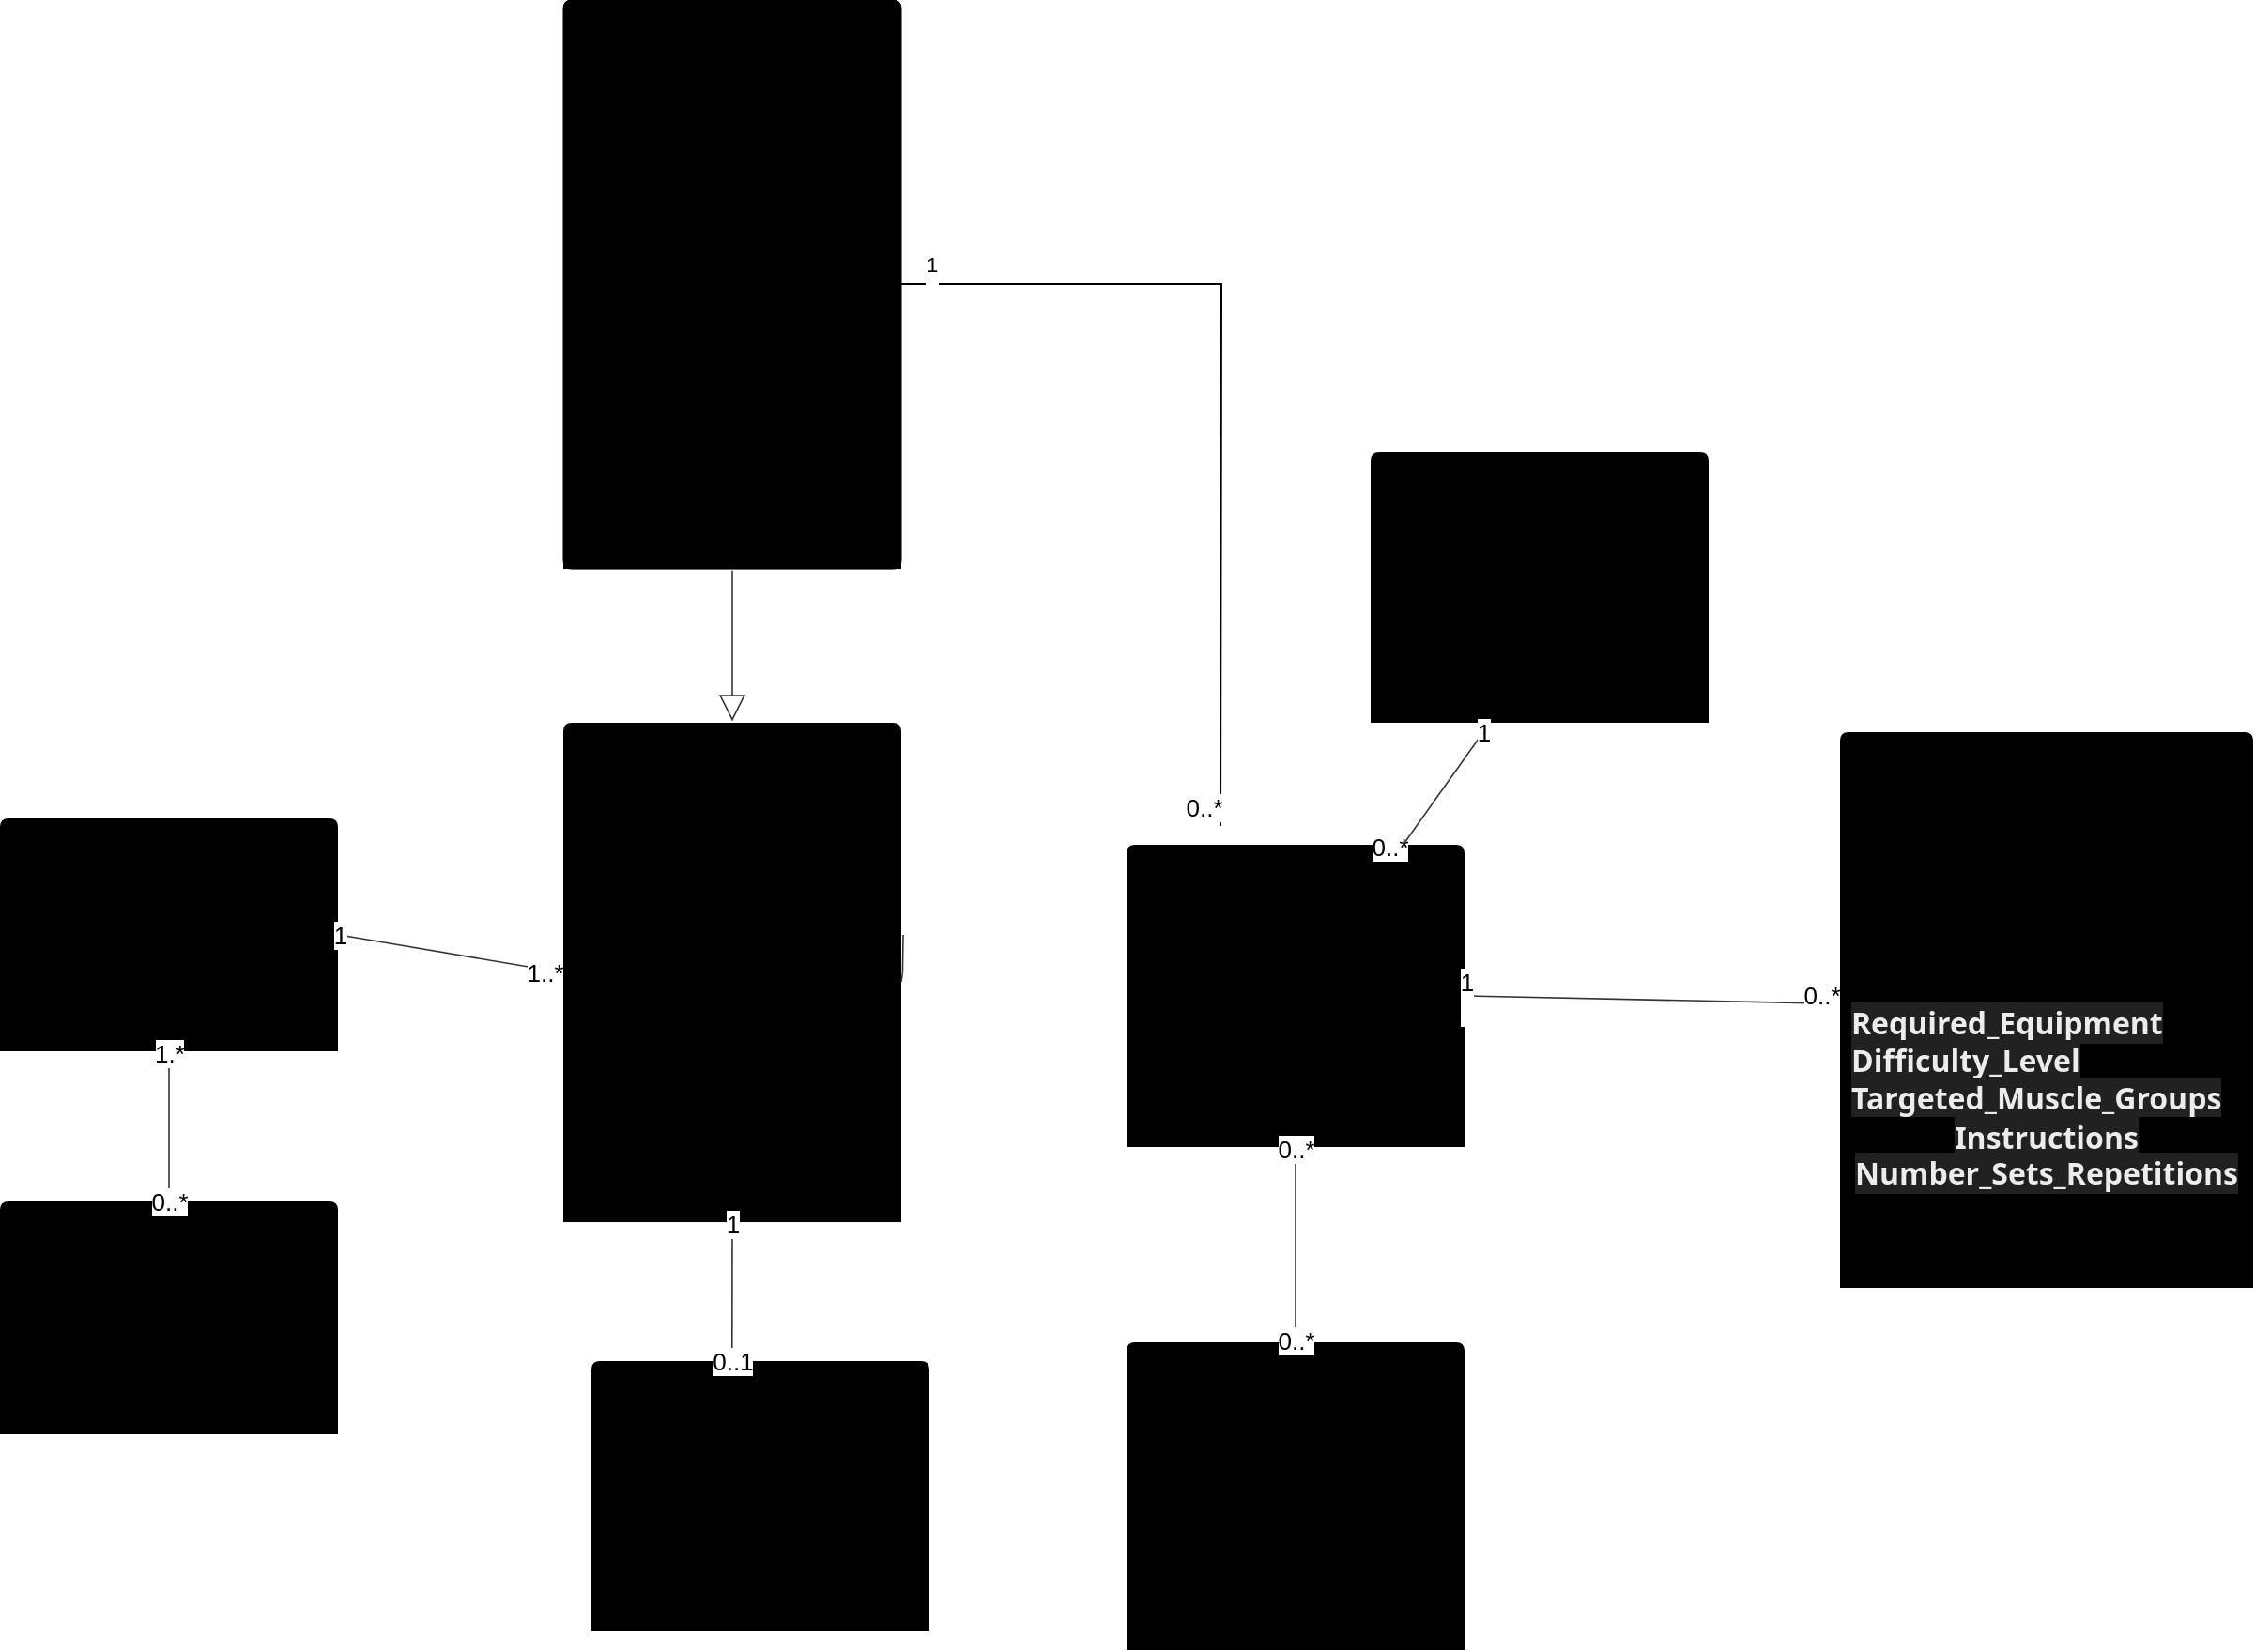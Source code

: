 <mxfile>
    <diagram id="ZM3Jhzi5E1rq8ZaxJDAp" name="Page-1">
        <mxGraphModel dx="752" dy="657" grid="1" gridSize="10" guides="1" tooltips="1" connect="1" arrows="1" fold="1" page="1" pageScale="1" pageWidth="850" pageHeight="1100" math="0" shadow="0">
            <root>
                <mxCell id="0"/>
                <mxCell id="1" parent="0"/>
                <mxCell id="2" style="edgeStyle=orthogonalEdgeStyle;rounded=0;orthogonalLoop=1;jettySize=auto;html=1;endArrow=none;endFill=0;fillColor=#000000;" parent="1" source="4" edge="1">
                    <mxGeometry relative="1" as="geometry">
                        <mxPoint x="-70" y="190" as="targetPoint"/>
                    </mxGeometry>
                </mxCell>
                <mxCell id="3" value="1&lt;div&gt;&lt;br&gt;&lt;/div&gt;" style="edgeLabel;html=1;align=center;verticalAlign=middle;resizable=0;points=[];fillColor=#000000;" parent="2" connectable="0" vertex="1">
                    <mxGeometry x="-0.93" y="4" relative="1" as="geometry">
                        <mxPoint as="offset"/>
                    </mxGeometry>
                </mxCell>
                <mxCell id="4" value="Coach&lt;div&gt;&lt;br&gt;&lt;/div&gt;" style="html=1;overflow=block;blockSpacing=1;swimlane;childLayout=stackLayout;horizontal=1;horizontalStack=0;resizeParent=1;resizeParentMax=0;resizeLast=0;collapsible=0;fontStyle=0;marginBottom=0;swimlaneFillColor=#unset;startSize=28;whiteSpace=wrap;fontSize=14;align=left;spacing=0;rounded=1;absoluteArcSize=1;arcSize=9;strokeWidth=NaN;fillColor=#000000;" parent="1" vertex="1">
                    <mxGeometry x="-420" y="-250" width="180" height="303.023" as="geometry"/>
                </mxCell>
                <mxCell id="5" value="&lt;div style=&quot;display: flex; justify-content: null; text-align: null; align-items: baseline; font-size: 0; line-height: 1.25;margin-top: -2px;&quot;&gt;&lt;span&gt;&lt;span data-sider-select-id=&quot;969a3276-0b7c-437e-a318-e0225881a075&quot; style=&quot;font-size:16.7px;&quot;&gt; id&lt;/span&gt;&lt;/span&gt;&lt;/div&gt;&lt;div style=&quot;display: flex; justify-content: null; text-align: null; align-items: baseline; font-size: 0; line-height: 1.25;margin-top: -2px;&quot;&gt;&lt;span&gt;&lt;span style=&quot;font-size:16.7px;&quot;&gt;Speciality&lt;br&gt;&lt;/span&gt;&lt;/span&gt;&lt;/div&gt;&lt;div style=&quot;display: flex; justify-content: null; text-align: null; align-items: baseline; font-size: 0; line-height: 1.25;margin-top: -2px;&quot;&gt;&lt;span&gt;&lt;span style=&quot;font-size:16.7px;&quot;&gt;biography&lt;br&gt;&lt;/span&gt;&lt;/span&gt;&lt;/div&gt;&lt;div style=&quot;display: flex; justify-content: null; text-align: null; align-items: baseline; font-size: 0; line-height: 1.25;margin-top: -2px;&quot;&gt;&lt;span&gt;&lt;br&gt;&lt;/span&gt;&lt;/div&gt;&lt;div style=&quot;display: flex; justify-content: null; text-align: null; align-items: baseline; font-size: 0; line-height: 1.25;margin-top: -2px;&quot;&gt;&lt;span&gt;&lt;span style=&quot;font-size:16.7px;&quot;&gt; &lt;br&gt;&lt;/span&gt;&lt;/span&gt;&lt;/div&gt;&lt;div style=&quot;display: flex; justify-content: null; text-align: null; align-items: baseline; font-size: 0; line-height: 1.25;margin-top: -2px;&quot;&gt;&lt;span&gt;&lt;/span&gt;&lt;/div&gt;" style="part=1;html=1;resizeHeight=0;strokeColor=none;fillColor=#000000;align=left;verticalAlign=middle;spacingLeft=4;spacingRight=4;overflow=hidden;rotatable=0;points=[[0,0.5],[1,0.5]];portConstraint=eastwest;swimlaneFillColor=#unset;whiteSpace=wrap;fontSize=16.7;" parent="4" vertex="1">
                    <mxGeometry y="28" width="180" height="275.023" as="geometry"/>
                </mxCell>
                <mxCell id="6" value="TrainingProgram" style="html=1;overflow=block;blockSpacing=1;swimlane;childLayout=stackLayout;horizontal=1;horizontalStack=0;resizeParent=1;resizeParentMax=0;resizeLast=0;collapsible=0;fontStyle=0;marginBottom=0;swimlaneFillColor=#unset;startSize=28;whiteSpace=wrap;fontSize=14;align=left;spacing=0;strokeColor=#unset;rounded=1;absoluteArcSize=1;arcSize=9;fillColor=#000000;strokeWidth=NaN;" parent="1" vertex="1">
                    <mxGeometry x="-120" y="200" width="180" height="161" as="geometry"/>
                </mxCell>
                <mxCell id="7" value="&lt;div style=&quot;display: flex; justify-content: null; text-align: null; align-items: baseline; font-size: 0; line-height: 1.25;margin-top: -2px;&quot;&gt;&lt;span&gt;&lt;span data-sider-select-id=&quot;7f1f5fb2-5c76-48f4-8be3-2e4518b4494d&quot; style=&quot;font-size:16.7px;&quot;&gt; id&lt;br&gt;&lt;/span&gt;&lt;/span&gt;&lt;/div&gt;&lt;div style=&quot;display: flex; justify-content: null; text-align: null; align-items: baseline; font-size: 0; line-height: 1.25;margin-top: -2px;&quot;&gt;&lt;span&gt;&lt;span style=&quot;font-size:16.7px;&quot;&gt;title &lt;br&gt;&lt;/span&gt;&lt;/span&gt;&lt;/div&gt;&lt;div style=&quot;display: flex; justify-content: null; text-align: null; align-items: baseline; font-size: 0; line-height: 1.25;margin-top: -2px;&quot;&gt;&lt;span&gt;&lt;span style=&quot;font-size:16.7px;&quot;&gt;description &lt;br&gt;&lt;/span&gt;&lt;/span&gt;&lt;/div&gt;&lt;div style=&quot;display: flex; justify-content: null; text-align: null; align-items: baseline; font-size: 0; line-height: 1.25;margin-top: -2px;&quot;&gt;&lt;span&gt;&lt;span style=&quot;font-size:16.7px;&quot;&gt;&lt;br&gt;&lt;/span&gt;&lt;/span&gt;&lt;/div&gt;&lt;div style=&quot;display: flex; justify-content: null; text-align: null; align-items: baseline; font-size: 0; line-height: 1.25;margin-top: -2px;&quot;&gt;&lt;span&gt;&lt;span style=&quot;font-size:16.7px;&quot;&gt;&lt;br&gt;&lt;/span&gt;&lt;/span&gt;&lt;/div&gt;&lt;div style=&quot;display: flex; justify-content: null; text-align: null; align-items: baseline; font-size: 0; line-height: 1.25;margin-top: -2px;&quot;&gt;&lt;span&gt;&lt;/span&gt;&lt;/div&gt;" style="part=1;html=1;resizeHeight=0;strokeColor=none;fillColor=#000000;align=left;verticalAlign=middle;spacingLeft=4;spacingRight=4;overflow=hidden;rotatable=0;points=[[0,0.5],[1,0.5]];portConstraint=eastwest;swimlaneFillColor=#unset;whiteSpace=wrap;fontSize=16.7;" parent="6" vertex="1">
                    <mxGeometry y="28" width="180" height="133" as="geometry"/>
                </mxCell>
                <mxCell id="8" value="User" style="html=1;overflow=block;blockSpacing=1;swimlane;childLayout=stackLayout;horizontal=1;horizontalStack=0;resizeParent=1;resizeParentMax=0;resizeLast=0;collapsible=0;fontStyle=0;marginBottom=0;swimlaneFillColor=#unset;startSize=28;whiteSpace=wrap;fontSize=16.7;align=left;spacing=0;strokeColor=#unset;rounded=1;absoluteArcSize=1;arcSize=9;fillColor=#000000;strokeWidth=NaN;" parent="1" vertex="1">
                    <mxGeometry x="-420" y="135" width="180" height="266.023" as="geometry"/>
                </mxCell>
                <mxCell id="9" value="&lt;div style=&quot;display: flex; justify-content: null; text-align: null; align-items: baseline; font-size: 0; line-height: 1.25;margin-top: -2px;&quot;&gt;&lt;span&gt;&lt;span data-sider-select-id=&quot;39ae43a2-a7bb-4a17-8df5-0b6991010365&quot; style=&quot;font-size:16.7px;&quot;&gt; id &lt;br&gt;&lt;/span&gt;&lt;/span&gt;&lt;/div&gt;&lt;div style=&quot;display: flex; justify-content: null; text-align: null; align-items: baseline; font-size: 0; line-height: 1.25;margin-top: -2px;&quot;&gt;&lt;span&gt;&lt;span data-sider-select-id=&quot;8bd13b14-bceb-4e67-9a97-caec306d4ae6&quot; style=&quot;font-size:16.7px;&quot;&gt;FirstName&lt;br&gt;&lt;/span&gt;&lt;/span&gt;&lt;/div&gt;&lt;div style=&quot;display: flex; justify-content: null; text-align: null; align-items: baseline; font-size: 0; line-height: 1.25;margin-top: -2px;&quot;&gt;&lt;span&gt;&lt;span data-sider-select-id=&quot;ced46979-2863-4de4-a2cf-b5cc28adf69b&quot; style=&quot;font-size:16.7px;&quot;&gt;LastN&lt;/span&gt;&lt;span style=&quot;font-size: 16.7px; background-color: initial;&quot;&gt;ame&lt;/span&gt;&lt;/span&gt;&lt;/div&gt;&lt;div style=&quot;display: flex; justify-content: null; text-align: null; align-items: baseline; font-size: 0; line-height: 1.25;margin-top: -2px;&quot;&gt;&lt;span&gt;&lt;span style=&quot;font-size:16.7px;&quot;&gt;Email &lt;br&gt;&lt;/span&gt;&lt;/span&gt;&lt;/div&gt;&lt;div style=&quot;display: flex; justify-content: null; text-align: null; align-items: baseline; font-size: 0; line-height: 1.25;margin-top: -2px;&quot;&gt;&lt;span&gt;&lt;span style=&quot;font-size:16.7px;&quot;&gt;password &lt;br&gt;&lt;/span&gt;&lt;/span&gt;&lt;/div&gt;&lt;div style=&quot;display: flex; justify-content: null; text-align: null; align-items: baseline; font-size: 0; line-height: 1.25;margin-top: -2px;&quot;&gt;&lt;span&gt;&lt;span data-sider-select-id=&quot;948f00bd-2d08-435d-8b5b-b3604055ef15&quot; style=&quot;font-size:16.7px;&quot;&gt;dateOfBirth&amp;nbsp;&lt;/span&gt;&lt;/span&gt;&lt;span&gt;&lt;span style=&quot;font-size:16.7px;&quot;&gt;&lt;br&gt;&lt;br&gt;Gender&lt;/span&gt;&lt;/span&gt;&lt;span&gt;&lt;span style=&quot;font-size:16.7px;&quot;&gt;&lt;br&gt;&lt;/span&gt;&lt;/span&gt;&lt;/div&gt;&lt;div style=&quot;display: flex; justify-content: null; text-align: null; align-items: baseline; font-size: 0; line-height: 1.25;margin-top: -2px;&quot;&gt;&lt;span&gt;&lt;/span&gt;&lt;/div&gt;" style="part=1;html=1;resizeHeight=0;strokeColor=none;fillColor=#000000;align=left;verticalAlign=middle;spacingLeft=4;spacingRight=4;overflow=hidden;rotatable=0;points=[[0,0.5],[1,0.5]];portConstraint=eastwest;swimlaneFillColor=#unset;whiteSpace=wrap;fontSize=16.7;" parent="8" vertex="1">
                    <mxGeometry y="28" width="180" height="238.023" as="geometry"/>
                </mxCell>
                <mxCell id="10" value="" style="html=1;jettySize=18;whiteSpace=wrap;fontSize=13;strokeColor=#333333;strokeOpacity=100;strokeWidth=0.8;rounded=0;startArrow=none;endArrow=none;exitX=1.004;exitY=0.5;exitPerimeter=0;lucidId=2UYRVE5BgGFO;fillColor=#000000;" parent="1" source="8" edge="1">
                    <mxGeometry width="100" height="100" relative="1" as="geometry">
                        <Array as="points"/>
                        <mxPoint x="-240" y="273" as="targetPoint"/>
                    </mxGeometry>
                </mxCell>
                <mxCell id="11" value="role" style="html=1;overflow=block;blockSpacing=1;swimlane;childLayout=stackLayout;horizontal=1;horizontalStack=0;resizeParent=1;resizeParentMax=0;resizeLast=0;collapsible=0;fontStyle=0;marginBottom=0;swimlaneFillColor=#unset;startSize=28;whiteSpace=wrap;fontSize=16.7;align=left;spacing=0;strokeColor=#unset;rounded=1;absoluteArcSize=1;arcSize=9;fillColor=#000000;strokeWidth=NaN;" parent="1" vertex="1">
                    <mxGeometry x="-720" y="186" width="180" height="124" as="geometry"/>
                </mxCell>
                <mxCell id="12" value="&lt;div style=&quot;display: flex; justify-content: null; text-align: null; align-items: baseline; font-size: 0; line-height: 1.25;margin-top: -2px;&quot;&gt;&lt;span&gt;&lt;span style=&quot;font-size:16.7px;&quot;&gt; id &#10;&lt;/span&gt;&lt;/span&gt;&lt;/div&gt;&lt;div style=&quot;display: flex; justify-content: null; text-align: null; align-items: baseline; font-size: 0; line-height: 1.25;margin-top: -2px;&quot;&gt;&lt;span&gt;&lt;span style=&quot;font-size:16.7px;&quot;&gt; name&#10;&lt;/span&gt;&lt;/span&gt;&lt;/div&gt;&lt;div style=&quot;display: flex; justify-content: null; text-align: null; align-items: baseline; font-size: 0; line-height: 1.25;margin-top: -2px;&quot;&gt;&lt;span&gt;&lt;span style=&quot;font-size:16.7px;&quot;&gt;&#10;&lt;/span&gt;&lt;/span&gt;&lt;/div&gt;&lt;div style=&quot;display: flex; justify-content: null; text-align: null; align-items: baseline; font-size: 0; line-height: 1.25;margin-top: -2px;&quot;&gt;&lt;span&gt;&lt;/span&gt;&lt;/div&gt;" style="part=1;html=1;resizeHeight=0;strokeColor=none;fillColor=#000000;align=left;verticalAlign=middle;spacingLeft=4;spacingRight=4;overflow=hidden;rotatable=0;points=[[0,0.5],[1,0.5]];portConstraint=eastwest;swimlaneFillColor=#unset;whiteSpace=wrap;fontSize=16.7;" parent="11" vertex="1">
                    <mxGeometry y="28" width="180" height="96" as="geometry"/>
                </mxCell>
                <mxCell id="13" value="" style="html=1;jettySize=18;whiteSpace=wrap;fontSize=13;strokeColor=#333333;strokeOpacity=100;strokeWidth=0.8;rounded=0;startArrow=none;endArrow=none;exitX=1.004;exitY=0.5;exitPerimeter=0;entryX=-0.004;entryY=0.5;entryPerimeter=0;lucidId=vBr2X.epWM2H;fillColor=#000000;" parent="1" source="11" target="8" edge="1">
                    <mxGeometry width="100" height="100" relative="1" as="geometry">
                        <Array as="points"/>
                    </mxGeometry>
                </mxCell>
                <mxCell id="14" value="1" style="text;html=1;resizable=0;labelBackgroundColor=default;align=center;verticalAlign=middle;fontSize=13;fillColor=#000000;" parent="13" vertex="1">
                    <mxGeometry x="-1" relative="1" as="geometry">
                        <mxPoint as="offset"/>
                    </mxGeometry>
                </mxCell>
                <mxCell id="15" value="1..*" style="text;html=1;resizable=0;labelBackgroundColor=default;align=center;verticalAlign=middle;fontSize=13;fillColor=#000000;" parent="13" vertex="1">
                    <mxGeometry x="1" relative="1" as="geometry">
                        <mxPoint x="-9" as="offset"/>
                    </mxGeometry>
                </mxCell>
                <mxCell id="16" value="UserProfile" style="html=1;overflow=block;blockSpacing=1;swimlane;childLayout=stackLayout;horizontal=1;horizontalStack=0;resizeParent=1;resizeParentMax=0;resizeLast=0;collapsible=0;fontStyle=0;marginBottom=0;swimlaneFillColor=#unset;startSize=28;whiteSpace=wrap;fontSize=16.7;align=left;spacing=0;strokeColor=#unset;rounded=1;absoluteArcSize=1;arcSize=9;fillColor=#000000;strokeWidth=NaN;" parent="1" vertex="1">
                    <mxGeometry x="-405" y="475" width="180" height="144" as="geometry"/>
                </mxCell>
                <mxCell id="17" value="&lt;div style=&quot;display: flex; justify-content: null; text-align: null; align-items: baseline; font-size: 0; line-height: 1.25;margin-top: -2px;&quot;&gt;&lt;span&gt;&lt;span data-sider-select-id=&quot;9fa722d8-02cb-4c1c-90cf-e5fbe65776a4&quot; style=&quot;font-size:16.7px;&quot;&gt; id &lt;br&gt;&lt;/span&gt;&lt;/span&gt;&lt;/div&gt;&lt;div style=&quot;display: flex; justify-content: null; text-align: null; align-items: baseline; font-size: 0; line-height: 1.25;margin-top: -2px;&quot;&gt;&lt;span&gt;&lt;span style=&quot;font-size:16.7px;&quot;&gt;fitness level &lt;br&gt;&lt;/span&gt;&lt;/span&gt;&lt;/div&gt;&lt;div style=&quot;display: flex; justify-content: null; text-align: null; align-items: baseline; font-size: 0; line-height: 1.25;margin-top: -2px;&quot;&gt;&lt;span&gt;&lt;span data-sider-select-id=&quot;cf8154ba-b7a3-4033-88da-286d62dd87a3&quot; style=&quot;font-size:16.7px;&quot;&gt;weightGoal&lt;br&gt;&lt;/span&gt;&lt;/span&gt;&lt;/div&gt;&lt;div style=&quot;display: flex; justify-content: null; text-align: null; align-items: baseline; font-size: 0; line-height: 1.25;margin-top: -2px;&quot;&gt;&lt;span&gt;&lt;span style=&quot;font-size:16.7px;&quot;&gt;WorkoutDate &lt;br&gt;&lt;/span&gt;&lt;/span&gt;&lt;/div&gt;&lt;div style=&quot;display: flex; justify-content: null; text-align: null; align-items: baseline; font-size: 0; line-height: 1.25;margin-top: -2px;&quot;&gt;&lt;span&gt;&lt;span style=&quot;font-size:16.7px;&quot;&gt;mealsLogged&lt;/span&gt;&lt;/span&gt;&lt;span&gt;&lt;span style=&quot;font-size:16.7px;&quot;&gt;&lt;br&gt;&lt;/span&gt;&lt;/span&gt;&lt;span&gt;&lt;span style=&quot;font-size:16.7px;&quot;&gt;&lt;br&gt;&lt;/span&gt;&lt;/span&gt;&lt;span&gt;&lt;span style=&quot;font-size:16.7px;&quot;&gt;&lt;br&gt;&lt;/span&gt;&lt;/span&gt;&lt;span&gt;&lt;span style=&quot;font-size:16.7px;&quot;&gt;&lt;br&gt;&lt;/span&gt;&lt;/span&gt;&lt;span&gt;&lt;span style=&quot;font-size:16.7px;&quot;&gt;&lt;br&gt;&lt;/span&gt;&lt;/span&gt;&lt;/div&gt;" style="part=1;html=1;resizeHeight=0;strokeColor=none;fillColor=#000000;align=left;verticalAlign=middle;spacingLeft=4;spacingRight=4;overflow=hidden;rotatable=0;points=[[0,0.5],[1,0.5]];portConstraint=eastwest;swimlaneFillColor=#unset;whiteSpace=wrap;fontSize=16.7;" parent="16" vertex="1">
                    <mxGeometry y="28" width="180" height="116" as="geometry"/>
                </mxCell>
                <mxCell id="18" value="" style="html=1;jettySize=18;whiteSpace=wrap;fontSize=13;strokeColor=#333333;strokeOpacity=100;strokeWidth=0.8;rounded=0;startArrow=none;endArrow=none;exitX=0.5;exitY=1.003;exitPerimeter=0;entryX=0.416;entryY=-0.005;entryPerimeter=0;lucidId=WXv2vQfXACtW;fillColor=#000000;" parent="1" source="8" target="16" edge="1">
                    <mxGeometry width="100" height="100" relative="1" as="geometry">
                        <Array as="points"/>
                    </mxGeometry>
                </mxCell>
                <mxCell id="19" value="1" style="text;html=1;resizable=0;labelBackgroundColor=default;align=center;verticalAlign=middle;fontSize=13;fillColor=#000000;" parent="18" vertex="1">
                    <mxGeometry x="-1" relative="1" as="geometry">
                        <mxPoint as="offset"/>
                    </mxGeometry>
                </mxCell>
                <mxCell id="20" value="0..1" style="text;html=1;resizable=0;labelBackgroundColor=default;align=center;verticalAlign=middle;fontSize=13;fillColor=#000000;" parent="18" vertex="1">
                    <mxGeometry x="1" relative="1" as="geometry">
                        <mxPoint as="offset"/>
                    </mxGeometry>
                </mxCell>
                <mxCell id="21" value="" style="html=1;jettySize=18;whiteSpace=wrap;fontSize=13;strokeColor=#333333;strokeOpacity=100;strokeWidth=0.8;rounded=0;startArrow=none;endArrow=none;exitX=1.004;exitY=0.5;exitPerimeter=0;lucidId=f8v2QXc.ghu~;fillColor=#000000;" parent="1" source="8" edge="1">
                    <mxGeometry width="100" height="100" relative="1" as="geometry">
                        <Array as="points"/>
                        <mxPoint x="-239" y="248" as="targetPoint"/>
                    </mxGeometry>
                </mxCell>
                <mxCell id="22" value="Meal" style="html=1;overflow=block;blockSpacing=1;swimlane;childLayout=stackLayout;horizontal=1;horizontalStack=0;resizeParent=1;resizeParentMax=0;resizeLast=0;collapsible=0;fontStyle=0;marginBottom=0;swimlaneFillColor=#unset;startSize=28;whiteSpace=wrap;fontSize=16.7;align=left;spacing=0;strokeColor=#unset;rounded=1;absoluteArcSize=1;arcSize=9;fillColor=#000000;strokeWidth=NaN;" parent="1" vertex="1">
                    <mxGeometry x="-120" y="465" width="180" height="164" as="geometry"/>
                </mxCell>
                <mxCell id="23" value="&lt;div style=&quot;display: flex; justify-content: null; text-align: null; align-items: baseline; font-size: 0; line-height: 1.25;margin-top: -2px;&quot;&gt;&lt;span&gt;&lt;span style=&quot;font-size:16.7px;&quot;&gt; id &#10;&lt;/span&gt;&lt;/span&gt;&lt;/div&gt;&lt;div style=&quot;display: flex; justify-content: null; text-align: null; align-items: baseline; font-size: 0; line-height: 1.25;margin-top: -2px;&quot;&gt;&lt;span&gt;&lt;span style=&quot;font-size:16.7px;&quot;&gt;type&#10;&lt;/span&gt;&lt;/span&gt;&lt;/div&gt;&lt;div style=&quot;display: flex; justify-content: null; text-align: null; align-items: baseline; font-size: 0; line-height: 1.25;margin-top: -2px;&quot;&gt;&lt;span&gt;&lt;span style=&quot;font-size:16.7px;&quot;&gt;Details&#10;&lt;/span&gt;&lt;/span&gt;&lt;/div&gt;&lt;div style=&quot;display: flex; justify-content: null; text-align: null; align-items: baseline; font-size: 0; line-height: 1.25;margin-top: -2px;&quot;&gt;&lt;span&gt;&lt;span style=&quot;font-size:16.7px;&quot;&gt;Calorie consumed&#10;&lt;/span&gt;&lt;/span&gt;&lt;/div&gt;&lt;div style=&quot;display: flex; justify-content: null; text-align: null; align-items: baseline; font-size: 0; line-height: 1.25;margin-top: -2px;&quot;&gt;&lt;span&gt;&lt;span style=&quot;font-size:16.7px;&quot;&gt; &#10;&lt;/span&gt;&lt;/span&gt;&lt;/div&gt;&lt;div style=&quot;display: flex; justify-content: null; text-align: null; align-items: baseline; font-size: 0; line-height: 1.25;margin-top: -2px;&quot;&gt;&lt;span&gt;&lt;/span&gt;&lt;/div&gt;" style="part=1;html=1;resizeHeight=0;strokeColor=none;fillColor=#000000;align=left;verticalAlign=middle;spacingLeft=4;spacingRight=4;overflow=hidden;rotatable=0;points=[[0,0.5],[1,0.5]];portConstraint=eastwest;swimlaneFillColor=#unset;whiteSpace=wrap;fontSize=16.7;" parent="22" vertex="1">
                    <mxGeometry y="28" width="180" height="136" as="geometry"/>
                </mxCell>
                <mxCell id="24" value="" style="html=1;jettySize=18;whiteSpace=wrap;fontSize=13;strokeColor=#333333;strokeOpacity=100;strokeWidth=0.8;rounded=0;startArrow=none;endArrow=none;exitX=1.004;exitY=0.5;exitPerimeter=0;lucidId=SQl~Pp6ZTKhR;fillColor=#000000;" parent="1" source="6" target="43" edge="1">
                    <mxGeometry width="100" height="100" relative="1" as="geometry">
                        <Array as="points"/>
                    </mxGeometry>
                </mxCell>
                <mxCell id="25" value="1&lt;div&gt;&lt;br&gt;&lt;/div&gt;" style="text;html=1;resizable=0;labelBackgroundColor=default;align=center;verticalAlign=middle;fontSize=13;fillColor=#000000;" parent="24" vertex="1">
                    <mxGeometry x="-1" relative="1" as="geometry">
                        <mxPoint as="offset"/>
                    </mxGeometry>
                </mxCell>
                <mxCell id="26" value="0..*" style="text;html=1;resizable=0;labelBackgroundColor=default;align=center;verticalAlign=middle;fontSize=13;fillColor=#000000;" parent="24" vertex="1">
                    <mxGeometry x="1" relative="1" as="geometry">
                        <mxPoint x="-10" y="-5" as="offset"/>
                    </mxGeometry>
                </mxCell>
                <mxCell id="27" value="0..*" style="text;html=1;resizable=0;labelBackgroundColor=default;align=center;verticalAlign=middle;fontSize=13;fillColor=#000000;" parent="24" vertex="1">
                    <mxGeometry x="-1" relative="1" as="geometry">
                        <mxPoint x="-41" y="-80" as="offset"/>
                    </mxGeometry>
                </mxCell>
                <mxCell id="28" value="category" style="html=1;overflow=block;blockSpacing=1;swimlane;childLayout=stackLayout;horizontal=1;horizontalStack=0;resizeParent=1;resizeParentMax=0;resizeLast=0;collapsible=0;fontStyle=0;marginBottom=0;swimlaneFillColor=#unset;startSize=28;whiteSpace=wrap;fontSize=16.7;align=left;spacing=0;strokeColor=#unset;rounded=1;absoluteArcSize=1;arcSize=9;fillColor=#000000;strokeWidth=NaN;" parent="1" vertex="1">
                    <mxGeometry x="10" y="-9" width="180" height="144" as="geometry"/>
                </mxCell>
                <mxCell id="29" value="&lt;div style=&quot;display: flex; justify-content: null; text-align: null; align-items: baseline; font-size: 0; line-height: 1.25;margin-top: -2px;&quot;&gt;&lt;span&gt;&lt;span style=&quot;font-size:16.7px;&quot;&gt; id &#10;&lt;/span&gt;&lt;/span&gt;&lt;/div&gt;&lt;div style=&quot;display: flex; justify-content: null; text-align: null; align-items: baseline; font-size: 0; line-height: 1.25;margin-top: -2px;&quot;&gt;&lt;span&gt;&lt;span style=&quot;font-size:16.7px;&quot;&gt;name&#10;&lt;/span&gt;&lt;/span&gt;&lt;/div&gt;&lt;div style=&quot;display: flex; justify-content: null; text-align: null; align-items: baseline; font-size: 0; line-height: 1.25;margin-top: -2px;&quot;&gt;&lt;span&gt;&lt;span style=&quot;font-size:16.7px;&quot;&gt;&#10;&lt;/span&gt;&lt;/span&gt;&lt;/div&gt;&lt;div style=&quot;display: flex; justify-content: null; text-align: null; align-items: baseline; font-size: 0; line-height: 1.25;margin-top: -2px;&quot;&gt;&lt;span&gt;&lt;span style=&quot;font-size:16.7px;&quot;&gt; &#10;&lt;/span&gt;&lt;/span&gt;&lt;/div&gt;&lt;div style=&quot;display: flex; justify-content: null; text-align: null; align-items: baseline; font-size: 0; line-height: 1.25;margin-top: -2px;&quot;&gt;&lt;span&gt;&lt;/span&gt;&lt;/div&gt;" style="part=1;html=1;resizeHeight=0;strokeColor=none;fillColor=#000000;align=left;verticalAlign=middle;spacingLeft=4;spacingRight=4;overflow=hidden;rotatable=0;points=[[0,0.5],[1,0.5]];portConstraint=eastwest;swimlaneFillColor=#unset;whiteSpace=wrap;fontSize=16.7;" parent="28" vertex="1">
                    <mxGeometry y="28" width="180" height="116" as="geometry"/>
                </mxCell>
                <mxCell id="30" value="" style="html=1;jettySize=18;whiteSpace=wrap;fontSize=13;strokeColor=#333333;strokeOpacity=100;strokeWidth=0.8;rounded=0;startArrow=none;endArrow=none;lucidId=FSl~q0AsV40M;fillColor=#000000;" parent="1" target="6" edge="1">
                    <mxGeometry width="100" height="100" relative="1" as="geometry">
                        <Array as="points"/>
                        <mxPoint x="70" y="140" as="sourcePoint"/>
                        <mxPoint x="225" y="188.002" as="targetPoint"/>
                    </mxGeometry>
                </mxCell>
                <mxCell id="31" value="1" style="text;html=1;resizable=0;labelBackgroundColor=default;align=center;verticalAlign=middle;fontSize=13;fillColor=#000000;" parent="30" vertex="1">
                    <mxGeometry x="-1" relative="1" as="geometry">
                        <mxPoint as="offset"/>
                    </mxGeometry>
                </mxCell>
                <mxCell id="32" value="0..*" style="text;html=1;resizable=0;labelBackgroundColor=default;align=center;verticalAlign=middle;fontSize=13;fillColor=#000000;" parent="30" vertex="1">
                    <mxGeometry x="1" relative="1" as="geometry">
                        <mxPoint x="-107" y="-20" as="offset"/>
                    </mxGeometry>
                </mxCell>
                <mxCell id="33" value="" style="html=1;jettySize=18;whiteSpace=wrap;fontSize=13;strokeColor=#333333;strokeOpacity=100;strokeWidth=0.8;rounded=0;startArrow=none;endArrow=none;exitX=0.5;exitY=-0.005;exitPerimeter=0;entryX=0.5;entryY=1.005;entryPerimeter=0;lucidId=T0l~zb51txJh;fillColor=#000000;" parent="1" source="22" target="6" edge="1">
                    <mxGeometry width="100" height="100" relative="1" as="geometry">
                        <Array as="points"/>
                    </mxGeometry>
                </mxCell>
                <mxCell id="34" value="0..*" style="text;html=1;resizable=0;labelBackgroundColor=default;align=center;verticalAlign=middle;fontSize=13;fillColor=#000000;" parent="33" vertex="1">
                    <mxGeometry x="-1" relative="1" as="geometry">
                        <mxPoint as="offset"/>
                    </mxGeometry>
                </mxCell>
                <mxCell id="35" value="0..*" style="text;html=1;resizable=0;labelBackgroundColor=default;align=center;verticalAlign=middle;fontSize=13;fillColor=#000000;" parent="33" vertex="1">
                    <mxGeometry x="1" relative="1" as="geometry">
                        <mxPoint as="offset"/>
                    </mxGeometry>
                </mxCell>
                <mxCell id="36" value="" style="html=1;jettySize=18;whiteSpace=wrap;fontSize=13;strokeColor=#333333;strokeOpacity=100;strokeWidth=0.8;rounded=0;startArrow=block;startFill=0;startSize=12;endArrow=none;exitX=0.5;exitY=-0.003;exitPerimeter=0;entryX=0.5;entryY=1.003;entryPerimeter=0;lucidId=Bgm~I.PQARcK;fillColor=#000000;" parent="1" source="8" target="4" edge="1">
                    <mxGeometry width="100" height="100" relative="1" as="geometry">
                        <Array as="points"/>
                    </mxGeometry>
                </mxCell>
                <mxCell id="37" value="permission" style="html=1;overflow=block;blockSpacing=1;swimlane;childLayout=stackLayout;horizontal=1;horizontalStack=0;resizeParent=1;resizeParentMax=0;resizeLast=0;collapsible=0;fontStyle=0;marginBottom=0;swimlaneFillColor=#unset;startSize=28;whiteSpace=wrap;fontSize=16.7;align=left;spacing=0;strokeColor=#unset;rounded=1;absoluteArcSize=1;arcSize=9;fillColor=#000000;strokeWidth=NaN;" parent="1" vertex="1">
                    <mxGeometry x="-720" y="390" width="180" height="124" as="geometry"/>
                </mxCell>
                <mxCell id="38" value="&lt;div style=&quot;display: flex; justify-content: null; text-align: null; align-items: baseline; font-size: 0; line-height: 1.25;margin-top: -2px;&quot;&gt;&lt;span&gt;&lt;span style=&quot;font-size:16.7px;&quot;&gt; id &#10;&lt;/span&gt;&lt;/span&gt;&lt;/div&gt;&lt;div style=&quot;display: flex; justify-content: null; text-align: null; align-items: baseline; font-size: 0; line-height: 1.25;margin-top: -2px;&quot;&gt;&lt;span&gt;&lt;span style=&quot;font-size:16.7px;&quot;&gt; name&#10;&lt;/span&gt;&lt;/span&gt;&lt;/div&gt;&lt;div style=&quot;display: flex; justify-content: null; text-align: null; align-items: baseline; font-size: 0; line-height: 1.25;margin-top: -2px;&quot;&gt;&lt;span&gt;&lt;span style=&quot;font-size:16.7px;&quot;&gt;&#10;&lt;/span&gt;&lt;/span&gt;&lt;/div&gt;&lt;div style=&quot;display: flex; justify-content: null; text-align: null; align-items: baseline; font-size: 0; line-height: 1.25;margin-top: -2px;&quot;&gt;&lt;span&gt;&lt;/span&gt;&lt;/div&gt;" style="part=1;html=1;resizeHeight=0;strokeColor=none;fillColor=#000000;align=left;verticalAlign=middle;spacingLeft=4;spacingRight=4;overflow=hidden;rotatable=0;points=[[0,0.5],[1,0.5]];portConstraint=eastwest;swimlaneFillColor=#unset;whiteSpace=wrap;fontSize=16.7;" parent="37" vertex="1">
                    <mxGeometry y="28" width="180" height="96" as="geometry"/>
                </mxCell>
                <mxCell id="39" value="" style="html=1;jettySize=18;whiteSpace=wrap;fontSize=13;strokeColor=#333333;strokeOpacity=100;strokeWidth=0.8;rounded=0;startArrow=none;endArrow=none;exitX=0.5;exitY=-0.006;exitPerimeter=0;entryX=0.5;entryY=1.006;entryPerimeter=0;lucidId=yhm~Y6VgzwPf;fillColor=#000000;" parent="1" source="37" target="11" edge="1">
                    <mxGeometry width="100" height="100" relative="1" as="geometry">
                        <Array as="points"/>
                    </mxGeometry>
                </mxCell>
                <mxCell id="40" value="0..*" style="text;html=1;resizable=0;labelBackgroundColor=default;align=center;verticalAlign=middle;fontSize=13;fillColor=#000000;" parent="39" vertex="1">
                    <mxGeometry x="-1" relative="1" as="geometry">
                        <mxPoint as="offset"/>
                    </mxGeometry>
                </mxCell>
                <mxCell id="41" value="1.*" style="text;html=1;resizable=0;labelBackgroundColor=default;align=center;verticalAlign=middle;fontSize=13;fillColor=#000000;" parent="39" vertex="1">
                    <mxGeometry x="1" relative="1" as="geometry">
                        <mxPoint as="offset"/>
                    </mxGeometry>
                </mxCell>
                <mxCell id="42" value="Exercise" style="html=1;overflow=block;blockSpacing=1;swimlane;childLayout=stackLayout;horizontal=1;horizontalStack=0;resizeParent=1;resizeParentMax=0;resizeLast=0;collapsible=0;fontStyle=0;marginBottom=0;swimlaneFillColor=#unset;startSize=28;whiteSpace=wrap;fontSize=16.7;align=left;spacing=0;strokeColor=#unset;rounded=1;absoluteArcSize=1;arcSize=9;fillColor=#000000;strokeWidth=NaN;" parent="1" vertex="1">
                    <mxGeometry x="260" y="140" width="220" height="296.02" as="geometry"/>
                </mxCell>
                <mxCell id="43" value="&lt;div style=&quot;display: flex; justify-content: null; text-align: null; align-items: baseline; font-size: 0; line-height: 1.25;margin-top: -2px;&quot;&gt;&lt;span&gt;&lt;span data-sider-select-id=&quot;39ae43a2-a7bb-4a17-8df5-0b6991010365&quot; style=&quot;font-size:16.7px;&quot;&gt; id &lt;br&gt;&lt;/span&gt;&lt;/span&gt;&lt;/div&gt;&lt;div style=&quot;display: flex; justify-content: null; text-align: null; align-items: baseline; font-size: 0; line-height: 1.25;margin-top: -2px;&quot;&gt;&lt;span&gt;&lt;span data-sider-select-id=&quot;8bd13b14-bceb-4e67-9a97-caec306d4ae6&quot; style=&quot;font-size:16.7px;&quot;&gt;title&lt;/span&gt;&lt;/span&gt;&lt;/div&gt;&lt;div style=&quot;display: flex; align-items: baseline; line-height: 1.25; margin-top: -2px;&quot;&gt;&lt;span data-sider-select-id=&quot;6b7abe46-4586-463b-939f-aa2cd2da223b&quot; style=&quot;font-size: 16.7px;&quot;&gt;Duration&lt;/span&gt;&lt;span data-sider-select-id=&quot;6b7abe46-4586-463b-939f-aa2cd2da223b&quot; style=&quot;font-size: 16.7px;&quot;&gt;&lt;br&gt;&lt;/span&gt;&lt;span data-sider-select-id=&quot;6b7abe46-4586-463b-939f-aa2cd2da223b&quot; style=&quot;font-size: 16.7px;&quot;&gt;&lt;br&gt;&lt;/span&gt;&lt;span data-sider-select-id=&quot;6b7abe46-4586-463b-939f-aa2cd2da223b&quot; style=&quot;font-size: 16.7px;&quot;&gt;&lt;br&gt;&lt;/span&gt;&lt;span data-sider-select-id=&quot;6b7abe46-4586-463b-939f-aa2cd2da223b&quot; style=&quot;font-size: 16.7px;&quot;&gt;&lt;br&gt;&lt;/span&gt;&lt;span data-sider-select-id=&quot;6b7abe46-4586-463b-939f-aa2cd2da223b&quot; style=&quot;font-size: 16.7px;&quot;&gt;&lt;br&gt;&lt;/span&gt;&lt;span data-sider-select-id=&quot;6b7abe46-4586-463b-939f-aa2cd2da223b&quot; style=&quot;font-size: 16.7px;&quot;&gt;&lt;br&gt;&lt;/span&gt;&lt;span data-sider-select-id=&quot;6b7abe46-4586-463b-939f-aa2cd2da223b&quot; style=&quot;font-size: 16.7px;&quot;&gt;&lt;br&gt;&lt;/span&gt;&lt;span data-sider-select-id=&quot;6b7abe46-4586-463b-939f-aa2cd2da223b&quot; style=&quot;font-size: 16.7px;&quot;&gt;&lt;br&gt;&lt;/span&gt;&lt;span data-sider-select-id=&quot;6b7abe46-4586-463b-939f-aa2cd2da223b&quot; style=&quot;font-size: 16.7px;&quot;&gt;&lt;br&gt;&lt;/span&gt;&lt;span data-sider-select-id=&quot;6b7abe46-4586-463b-939f-aa2cd2da223b&quot; style=&quot;font-size: 16.7px;&quot;&gt;&lt;br&gt;&lt;/span&gt;&lt;span data-sider-select-id=&quot;6b7abe46-4586-463b-939f-aa2cd2da223b&quot; style=&quot;font-size: 16.7px;&quot;&gt;&lt;br&gt;&lt;/span&gt;&lt;span data-sider-select-id=&quot;6b7abe46-4586-463b-939f-aa2cd2da223b&quot; style=&quot;font-size: 16.7px;&quot;&gt;&lt;br&gt;&lt;/span&gt;&lt;span data-sider-select-id=&quot;6b7abe46-4586-463b-939f-aa2cd2da223b&quot; style=&quot;font-size: 16.7px;&quot;&gt;&lt;br&gt;&lt;/span&gt;&lt;span data-sider-select-id=&quot;6b7abe46-4586-463b-939f-aa2cd2da223b&quot; style=&quot;font-size: 16.7px;&quot;&gt;&lt;br&gt;&lt;/span&gt;&lt;span data-sider-select-id=&quot;6b7abe46-4586-463b-939f-aa2cd2da223b&quot; style=&quot;font-size: 16.7px;&quot;&gt;&lt;br&gt;&lt;/span&gt;&lt;span data-sider-select-id=&quot;6b7abe46-4586-463b-939f-aa2cd2da223b&quot; style=&quot;font-size: 16.7px;&quot;&gt;&lt;br&gt;&lt;/span&gt;&lt;span data-sider-select-id=&quot;6b7abe46-4586-463b-939f-aa2cd2da223b&quot; style=&quot;font-size: 16.7px;&quot;&gt;&lt;br&gt;&lt;/span&gt;&lt;span data-sider-select-id=&quot;6b7abe46-4586-463b-939f-aa2cd2da223b&quot; style=&quot;font-size: 16.7px;&quot;&gt;&lt;br&gt;&lt;/span&gt;&lt;span data-sider-select-id=&quot;6b7abe46-4586-463b-939f-aa2cd2da223b&quot; style=&quot;font-size: 16.7px;&quot;&gt;&lt;br&gt;&lt;/span&gt;&lt;span data-sider-select-id=&quot;6b7abe46-4586-463b-939f-aa2cd2da223b&quot; style=&quot;font-size: 16.7px;&quot;&gt;&lt;br&gt;&lt;/span&gt;&lt;/div&gt;&lt;div style=&quot;display: flex; justify-content: null; text-align: null; align-items: baseline; font-size: 0; line-height: 1.25;margin-top: -2px;&quot;&gt;&lt;span&gt;&lt;span data-sider-select-id=&quot;14c6975e-2f33-4f64-8639-825b2a6a3de8&quot; style=&quot;font-size:16.7px;&quot;&gt;&lt;span style=&quot;border: 0px solid rgb(227, 227, 227); box-sizing: border-box; --tw-border-spacing-x: 0; --tw-border-spacing-y: 0; --tw-translate-x: 0; --tw-translate-y: 0; --tw-rotate: 0; --tw-skew-x: 0; --tw-skew-y: 0; --tw-scale-x: 1; --tw-scale-y: 1; --tw-pan-x: ; --tw-pan-y: ; --tw-pinch-zoom: ; --tw-scroll-snap-strictness: proximity; --tw-gradient-from-position: ; --tw-gradient-via-position: ; --tw-gradient-to-position: ; --tw-ordinal: ; --tw-slashed-zero: ; --tw-numeric-figure: ; --tw-numeric-spacing: ; --tw-numeric-fraction: ; --tw-ring-inset: ; --tw-ring-offset-width: 0px; --tw-ring-offset-color: #fff; --tw-ring-color: rgba(69,89,164,.5); --tw-ring-offset-shadow: 0 0 transparent; --tw-ring-shadow: 0 0 transparent; --tw-shadow: 0 0 transparent; --tw-shadow-colored: 0 0 transparent; --tw-blur: ; --tw-brightness: ; --tw-contrast: ; --tw-grayscale: ; --tw-hue-rotate: ; --tw-invert: ; --tw-saturate: ; --tw-sepia: ; --tw-drop-shadow: ; --tw-backdrop-blur: ; --tw-backdrop-brightness: ; --tw-backdrop-contrast: ; --tw-backdrop-grayscale: ; --tw-backdrop-hue-rotate: ; --tw-backdrop-invert: ; --tw-backdrop-opacity: ; --tw-backdrop-saturate: ; --tw-backdrop-sepia: ; --tw-contain-size: ; --tw-contain-layout: ; --tw-contain-paint: ; --tw-contain-style: ; font-weight: 600; color: rgb(236, 236, 236); margin-top: 1.25em; margin-bottom: 1.25em; font-family: Söhne, ui-sans-serif, system-ui, -apple-system, &amp;quot;Segoe UI&amp;quot;, Roboto, Ubuntu, Cantarell, &amp;quot;Noto Sans&amp;quot;, sans-serif, &amp;quot;Helvetica Neue&amp;quot;, Arial, &amp;quot;Apple Color Emoji&amp;quot;, &amp;quot;Segoe UI Emoji&amp;quot;, &amp;quot;Segoe UI Symbol&amp;quot;, &amp;quot;Noto Color Emoji&amp;quot;; font-size: 16px; white-space-collapse: preserve; background-color: rgb(33, 33, 33);&quot; data-sider-select-id=&quot;f1b98ec4-5a53-4a1a-9956-27f58b3de88a&quot;&gt;Required_Equipment&lt;/span&gt;&lt;br&gt;&lt;/span&gt;&lt;/span&gt;&lt;/div&gt;&lt;div style=&quot;display: flex; justify-content: null; text-align: null; align-items: baseline; font-size: 0; line-height: 1.25;margin-top: -2px;&quot;&gt;&lt;span&gt;&lt;span data-sider-select-id=&quot;45f829b7-c33d-42f4-8a7e-35551246773f&quot; style=&quot;font-size:16.7px;&quot;&gt;&lt;span style=&quot;border: 0px solid rgb(227, 227, 227); box-sizing: border-box; --tw-border-spacing-x: 0; --tw-border-spacing-y: 0; --tw-translate-x: 0; --tw-translate-y: 0; --tw-rotate: 0; --tw-skew-x: 0; --tw-skew-y: 0; --tw-scale-x: 1; --tw-scale-y: 1; --tw-pan-x: ; --tw-pan-y: ; --tw-pinch-zoom: ; --tw-scroll-snap-strictness: proximity; --tw-gradient-from-position: ; --tw-gradient-via-position: ; --tw-gradient-to-position: ; --tw-ordinal: ; --tw-slashed-zero: ; --tw-numeric-figure: ; --tw-numeric-spacing: ; --tw-numeric-fraction: ; --tw-ring-inset: ; --tw-ring-offset-width: 0px; --tw-ring-offset-color: #fff; --tw-ring-color: rgba(69,89,164,.5); --tw-ring-offset-shadow: 0 0 transparent; --tw-ring-shadow: 0 0 transparent; --tw-shadow: 0 0 transparent; --tw-shadow-colored: 0 0 transparent; --tw-blur: ; --tw-brightness: ; --tw-contrast: ; --tw-grayscale: ; --tw-hue-rotate: ; --tw-invert: ; --tw-saturate: ; --tw-sepia: ; --tw-drop-shadow: ; --tw-backdrop-blur: ; --tw-backdrop-brightness: ; --tw-backdrop-contrast: ; --tw-backdrop-grayscale: ; --tw-backdrop-hue-rotate: ; --tw-backdrop-invert: ; --tw-backdrop-opacity: ; --tw-backdrop-saturate: ; --tw-backdrop-sepia: ; --tw-contain-size: ; --tw-contain-layout: ; --tw-contain-paint: ; --tw-contain-style: ; font-weight: 600; color: rgb(236, 236, 236); margin-top: 1.25em; margin-bottom: 1.25em; font-family: Söhne, ui-sans-serif, system-ui, -apple-system, &amp;quot;Segoe UI&amp;quot;, Roboto, Ubuntu, Cantarell, &amp;quot;Noto Sans&amp;quot;, sans-serif, &amp;quot;Helvetica Neue&amp;quot;, Arial, &amp;quot;Apple Color Emoji&amp;quot;, &amp;quot;Segoe UI Emoji&amp;quot;, &amp;quot;Segoe UI Symbol&amp;quot;, &amp;quot;Noto Color Emoji&amp;quot;; font-size: 16px; white-space-collapse: preserve; background-color: rgb(33, 33, 33);&quot; data-sider-select-id=&quot;0b1fda16-7412-4a6b-a340-647c6793897c&quot;&gt;Difficulty_Level&lt;/span&gt;&lt;br&gt;&lt;/span&gt;&lt;/span&gt;&lt;/div&gt;&lt;div style=&quot;display: flex; justify-content: null; text-align: null; align-items: baseline; font-size: 0; line-height: 1.25;margin-top: -2px;&quot;&gt;&lt;span&gt;&lt;span data-sider-select-id=&quot;948f00bd-2d08-435d-8b5b-b3604055ef15&quot; style=&quot;font-size:16.7px;&quot;&gt;&lt;span data-sider-select-id=&quot;5596a041-48ed-4475-bb02-75ccd93830d3&quot; style=&quot;background-color: rgb(33, 33, 33); color: rgb(236, 236, 236); font-family: Söhne, ui-sans-serif, system-ui, -apple-system, &amp;quot;Segoe UI&amp;quot;, Roboto, Ubuntu, Cantarell, &amp;quot;Noto Sans&amp;quot;, sans-serif, &amp;quot;Helvetica Neue&amp;quot;, Arial, &amp;quot;Apple Color Emoji&amp;quot;, &amp;quot;Segoe UI Emoji&amp;quot;, &amp;quot;Segoe UI Symbol&amp;quot;, &amp;quot;Noto Color Emoji&amp;quot;; font-size: 16px; font-weight: 600; white-space-collapse: preserve;&quot;&gt;Targeted_Muscle_Groups&lt;/span&gt;&lt;/span&gt;&lt;/span&gt;&lt;span&gt;&lt;span style=&quot;font-size: 16.7px; background-color: initial;&quot;&gt;&lt;br&gt;&lt;/span&gt;&lt;/span&gt;&lt;span&gt;&lt;span style=&quot;font-size: 16.7px; background-color: initial;&quot;&gt;&lt;br&gt;&lt;/span&gt;&lt;/span&gt;&lt;span&gt;&lt;span style=&quot;font-size: 16.7px; background-color: initial;&quot;&gt;&lt;br&gt;&lt;/span&gt;&lt;/span&gt;&lt;span&gt;&lt;br&gt;&lt;/span&gt;&lt;span&gt;&lt;br&gt;&lt;/span&gt;&lt;span&gt;&lt;span style=&quot;font-size:16.7px;&quot;&gt;&lt;br&gt;&lt;/span&gt;&lt;/span&gt;&lt;/div&gt;&lt;div style=&quot;display: flex; justify-content: null; text-align: null; align-items: baseline; font-size: 0; line-height: 1.25;margin-top: -2px;&quot;&gt;&lt;span&gt;&lt;/span&gt;&lt;/div&gt;" style="part=1;html=1;resizeHeight=0;strokeColor=none;fillColor=#000000;align=left;verticalAlign=middle;spacingLeft=4;spacingRight=4;overflow=hidden;rotatable=0;points=[[0,0.5],[1,0.5]];portConstraint=eastwest;swimlaneFillColor=#unset;whiteSpace=wrap;fontSize=16.7;" parent="42" vertex="1">
                    <mxGeometry y="28" width="220" height="238.02" as="geometry"/>
                </mxCell>
                <mxCell id="45" value="&lt;span style=&quot;border: 0px solid rgb(227, 227, 227); box-sizing: border-box; --tw-border-spacing-x: 0; --tw-border-spacing-y: 0; --tw-translate-x: 0; --tw-translate-y: 0; --tw-rotate: 0; --tw-skew-x: 0; --tw-skew-y: 0; --tw-scale-x: 1; --tw-scale-y: 1; --tw-pan-x: ; --tw-pan-y: ; --tw-pinch-zoom: ; --tw-scroll-snap-strictness: proximity; --tw-gradient-from-position: ; --tw-gradient-via-position: ; --tw-gradient-to-position: ; --tw-ordinal: ; --tw-slashed-zero: ; --tw-numeric-figure: ; --tw-numeric-spacing: ; --tw-numeric-fraction: ; --tw-ring-inset: ; --tw-ring-offset-width: 0px; --tw-ring-offset-color: #fff; --tw-ring-color: rgba(69,89,164,.5); --tw-ring-offset-shadow: 0 0 transparent; --tw-ring-shadow: 0 0 transparent; --tw-shadow: 0 0 transparent; --tw-shadow-colored: 0 0 transparent; --tw-blur: ; --tw-brightness: ; --tw-contrast: ; --tw-grayscale: ; --tw-hue-rotate: ; --tw-invert: ; --tw-saturate: ; --tw-sepia: ; --tw-drop-shadow: ; --tw-backdrop-blur: ; --tw-backdrop-brightness: ; --tw-backdrop-contrast: ; --tw-backdrop-grayscale: ; --tw-backdrop-hue-rotate: ; --tw-backdrop-invert: ; --tw-backdrop-opacity: ; --tw-backdrop-saturate: ; --tw-backdrop-sepia: ; --tw-contain-size: ; --tw-contain-layout: ; --tw-contain-paint: ; --tw-contain-style: ; font-weight: 600; color: rgb(236, 236, 236); margin-top: 1.25em; margin-bottom: 1.25em; font-family: Söhne, ui-sans-serif, system-ui, -apple-system, &amp;quot;Segoe UI&amp;quot;, Roboto, Ubuntu, Cantarell, &amp;quot;Noto Sans&amp;quot;, sans-serif, &amp;quot;Helvetica Neue&amp;quot;, Arial, &amp;quot;Apple Color Emoji&amp;quot;, &amp;quot;Segoe UI Emoji&amp;quot;, &amp;quot;Segoe UI Symbol&amp;quot;, &amp;quot;Noto Color Emoji&amp;quot;; font-size: 16px; text-align: left; white-space-collapse: preserve; background-color: rgb(33, 33, 33);&quot; data-sider-select-id=&quot;d925606c-f286-4853-a4d2-23e394f5f5a8&quot;&gt;Instructions&lt;/span&gt;&lt;div&gt;&lt;div style=&quot;text-align: left;&quot;&gt;&lt;span style=&quot;border: 0px solid rgb(227, 227, 227); box-sizing: border-box; --tw-border-spacing-x: 0; --tw-border-spacing-y: 0; --tw-translate-x: 0; --tw-translate-y: 0; --tw-rotate: 0; --tw-skew-x: 0; --tw-skew-y: 0; --tw-scale-x: 1; --tw-scale-y: 1; --tw-pan-x: ; --tw-pan-y: ; --tw-pinch-zoom: ; --tw-scroll-snap-strictness: proximity; --tw-gradient-from-position: ; --tw-gradient-via-position: ; --tw-gradient-to-position: ; --tw-ordinal: ; --tw-slashed-zero: ; --tw-numeric-figure: ; --tw-numeric-spacing: ; --tw-numeric-fraction: ; --tw-ring-inset: ; --tw-ring-offset-width: 0px; --tw-ring-offset-color: #fff; --tw-ring-color: rgba(69,89,164,.5); --tw-ring-offset-shadow: 0 0 transparent; --tw-ring-shadow: 0 0 transparent; --tw-shadow: 0 0 transparent; --tw-shadow-colored: 0 0 transparent; --tw-blur: ; --tw-brightness: ; --tw-contrast: ; --tw-grayscale: ; --tw-hue-rotate: ; --tw-invert: ; --tw-saturate: ; --tw-sepia: ; --tw-drop-shadow: ; --tw-backdrop-blur: ; --tw-backdrop-brightness: ; --tw-backdrop-contrast: ; --tw-backdrop-grayscale: ; --tw-backdrop-hue-rotate: ; --tw-backdrop-invert: ; --tw-backdrop-opacity: ; --tw-backdrop-saturate: ; --tw-backdrop-sepia: ; --tw-contain-size: ; --tw-contain-layout: ; --tw-contain-paint: ; --tw-contain-style: ; font-weight: 600; color: rgb(236, 236, 236); margin-top: 1.25em; margin-bottom: 1.25em; font-family: Söhne, ui-sans-serif, system-ui, -apple-system, &amp;quot;Segoe UI&amp;quot;, Roboto, Ubuntu, Cantarell, &amp;quot;Noto Sans&amp;quot;, sans-serif, &amp;quot;Helvetica Neue&amp;quot;, Arial, &amp;quot;Apple Color Emoji&amp;quot;, &amp;quot;Segoe UI Emoji&amp;quot;, &amp;quot;Segoe UI Symbol&amp;quot;, &amp;quot;Noto Color Emoji&amp;quot;; font-size: 16px; white-space-collapse: preserve; background-color: rgb(33, 33, 33);&quot; data-sider-select-id=&quot;fc7875db-e768-47f6-b839-8014e98f7698&quot;&gt;Number_Sets_Repetitions&lt;/span&gt;&lt;font face=&quot;Söhne, ui-sans-serif, system-ui, -apple-system, Segoe UI, Roboto, Ubuntu, Cantarell, Noto Sans, sans-serif, Helvetica Neue, Arial, Apple Color Emoji, Segoe UI Emoji, Segoe UI Symbol, Noto Color Emoji&quot; color=&quot;#ececec&quot;&gt;&lt;span style=&quot;font-size: 16px; white-space-collapse: preserve;&quot;&gt;&lt;b&gt;&lt;br&gt;&lt;/b&gt;&lt;/span&gt;&lt;/font&gt;&lt;/div&gt;&lt;div&gt;&lt;span style=&quot;border: 0px solid rgb(227, 227, 227); box-sizing: border-box; --tw-border-spacing-x: 0; --tw-border-spacing-y: 0; --tw-translate-x: 0; --tw-translate-y: 0; --tw-rotate: 0; --tw-skew-x: 0; --tw-skew-y: 0; --tw-scale-x: 1; --tw-scale-y: 1; --tw-pan-x: ; --tw-pan-y: ; --tw-pinch-zoom: ; --tw-scroll-snap-strictness: proximity; --tw-gradient-from-position: ; --tw-gradient-via-position: ; --tw-gradient-to-position: ; --tw-ordinal: ; --tw-slashed-zero: ; --tw-numeric-figure: ; --tw-numeric-spacing: ; --tw-numeric-fraction: ; --tw-ring-inset: ; --tw-ring-offset-width: 0px; --tw-ring-offset-color: #fff; --tw-ring-color: rgba(69,89,164,.5); --tw-ring-offset-shadow: 0 0 transparent; --tw-ring-shadow: 0 0 transparent; --tw-shadow: 0 0 transparent; --tw-shadow-colored: 0 0 transparent; --tw-blur: ; --tw-brightness: ; --tw-contrast: ; --tw-grayscale: ; --tw-hue-rotate: ; --tw-invert: ; --tw-saturate: ; --tw-sepia: ; --tw-drop-shadow: ; --tw-backdrop-blur: ; --tw-backdrop-brightness: ; --tw-backdrop-contrast: ; --tw-backdrop-grayscale: ; --tw-backdrop-hue-rotate: ; --tw-backdrop-invert: ; --tw-backdrop-opacity: ; --tw-backdrop-saturate: ; --tw-backdrop-sepia: ; --tw-contain-size: ; --tw-contain-layout: ; --tw-contain-paint: ; --tw-contain-style: ; font-weight: 600; color: rgb(236, 236, 236); margin-top: 1.25em; margin-bottom: 1.25em; font-family: Söhne, ui-sans-serif, system-ui, -apple-system, &amp;quot;Segoe UI&amp;quot;, Roboto, Ubuntu, Cantarell, &amp;quot;Noto Sans&amp;quot;, sans-serif, &amp;quot;Helvetica Neue&amp;quot;, Arial, &amp;quot;Apple Color Emoji&amp;quot;, &amp;quot;Segoe UI Emoji&amp;quot;, &amp;quot;Segoe UI Symbol&amp;quot;, &amp;quot;Noto Color Emoji&amp;quot;; font-size: 16px; text-align: left; white-space-collapse: preserve; background-color: rgb(33, 33, 33);&quot; data-sider-select-id=&quot;d925606c-f286-4853-a4d2-23e394f5f5a8&quot;&gt;&lt;br&gt;&lt;/span&gt;&lt;/div&gt;&lt;div&gt;&lt;span style=&quot;border: 0px solid rgb(227, 227, 227); box-sizing: border-box; --tw-border-spacing-x: 0; --tw-border-spacing-y: 0; --tw-translate-x: 0; --tw-translate-y: 0; --tw-rotate: 0; --tw-skew-x: 0; --tw-skew-y: 0; --tw-scale-x: 1; --tw-scale-y: 1; --tw-pan-x: ; --tw-pan-y: ; --tw-pinch-zoom: ; --tw-scroll-snap-strictness: proximity; --tw-gradient-from-position: ; --tw-gradient-via-position: ; --tw-gradient-to-position: ; --tw-ordinal: ; --tw-slashed-zero: ; --tw-numeric-figure: ; --tw-numeric-spacing: ; --tw-numeric-fraction: ; --tw-ring-inset: ; --tw-ring-offset-width: 0px; --tw-ring-offset-color: #fff; --tw-ring-color: rgba(69,89,164,.5); --tw-ring-offset-shadow: 0 0 transparent; --tw-ring-shadow: 0 0 transparent; --tw-shadow: 0 0 transparent; --tw-shadow-colored: 0 0 transparent; --tw-blur: ; --tw-brightness: ; --tw-contrast: ; --tw-grayscale: ; --tw-hue-rotate: ; --tw-invert: ; --tw-saturate: ; --tw-sepia: ; --tw-drop-shadow: ; --tw-backdrop-blur: ; --tw-backdrop-brightness: ; --tw-backdrop-contrast: ; --tw-backdrop-grayscale: ; --tw-backdrop-hue-rotate: ; --tw-backdrop-invert: ; --tw-backdrop-opacity: ; --tw-backdrop-saturate: ; --tw-backdrop-sepia: ; --tw-contain-size: ; --tw-contain-layout: ; --tw-contain-paint: ; --tw-contain-style: ; font-weight: 600; color: rgb(236, 236, 236); margin-top: 1.25em; margin-bottom: 1.25em; font-family: Söhne, ui-sans-serif, system-ui, -apple-system, &amp;quot;Segoe UI&amp;quot;, Roboto, Ubuntu, Cantarell, &amp;quot;Noto Sans&amp;quot;, sans-serif, &amp;quot;Helvetica Neue&amp;quot;, Arial, &amp;quot;Apple Color Emoji&amp;quot;, &amp;quot;Segoe UI Emoji&amp;quot;, &amp;quot;Segoe UI Symbol&amp;quot;, &amp;quot;Noto Color Emoji&amp;quot;; font-size: 16px; text-align: left; white-space-collapse: preserve; background-color: rgb(33, 33, 33);&quot; data-sider-select-id=&quot;d925606c-f286-4853-a4d2-23e394f5f5a8&quot;&gt;&lt;br&gt;&lt;/span&gt;&lt;/div&gt;&lt;div&gt;&lt;br&gt;&lt;/div&gt;&lt;div&gt;&lt;span style=&quot;border: 0px solid rgb(227, 227, 227); box-sizing: border-box; --tw-border-spacing-x: 0; --tw-border-spacing-y: 0; --tw-translate-x: 0; --tw-translate-y: 0; --tw-rotate: 0; --tw-skew-x: 0; --tw-skew-y: 0; --tw-scale-x: 1; --tw-scale-y: 1; --tw-pan-x: ; --tw-pan-y: ; --tw-pinch-zoom: ; --tw-scroll-snap-strictness: proximity; --tw-gradient-from-position: ; --tw-gradient-via-position: ; --tw-gradient-to-position: ; --tw-ordinal: ; --tw-slashed-zero: ; --tw-numeric-figure: ; --tw-numeric-spacing: ; --tw-numeric-fraction: ; --tw-ring-inset: ; --tw-ring-offset-width: 0px; --tw-ring-offset-color: #fff; --tw-ring-color: rgba(69,89,164,.5); --tw-ring-offset-shadow: 0 0 transparent; --tw-ring-shadow: 0 0 transparent; --tw-shadow: 0 0 transparent; --tw-shadow-colored: 0 0 transparent; --tw-blur: ; --tw-brightness: ; --tw-contrast: ; --tw-grayscale: ; --tw-hue-rotate: ; --tw-invert: ; --tw-saturate: ; --tw-sepia: ; --tw-drop-shadow: ; --tw-backdrop-blur: ; --tw-backdrop-brightness: ; --tw-backdrop-contrast: ; --tw-backdrop-grayscale: ; --tw-backdrop-hue-rotate: ; --tw-backdrop-invert: ; --tw-backdrop-opacity: ; --tw-backdrop-saturate: ; --tw-backdrop-sepia: ; --tw-contain-size: ; --tw-contain-layout: ; --tw-contain-paint: ; --tw-contain-style: ; font-weight: 600; color: rgb(236, 236, 236); margin-top: 1.25em; margin-bottom: 1.25em; font-family: Söhne, ui-sans-serif, system-ui, -apple-system, &amp;quot;Segoe UI&amp;quot;, Roboto, Ubuntu, Cantarell, &amp;quot;Noto Sans&amp;quot;, sans-serif, &amp;quot;Helvetica Neue&amp;quot;, Arial, &amp;quot;Apple Color Emoji&amp;quot;, &amp;quot;Segoe UI Emoji&amp;quot;, &amp;quot;Segoe UI Symbol&amp;quot;, &amp;quot;Noto Color Emoji&amp;quot;; font-size: 16px; text-align: left; white-space-collapse: preserve; background-color: rgb(33, 33, 33);&quot; data-sider-select-id=&quot;d925606c-f286-4853-a4d2-23e394f5f5a8&quot;&gt;&lt;br&gt;&lt;/span&gt;&lt;/div&gt;&lt;div&gt;&lt;span style=&quot;border: 0px solid rgb(227, 227, 227); box-sizing: border-box; --tw-border-spacing-x: 0; --tw-border-spacing-y: 0; --tw-translate-x: 0; --tw-translate-y: 0; --tw-rotate: 0; --tw-skew-x: 0; --tw-skew-y: 0; --tw-scale-x: 1; --tw-scale-y: 1; --tw-pan-x: ; --tw-pan-y: ; --tw-pinch-zoom: ; --tw-scroll-snap-strictness: proximity; --tw-gradient-from-position: ; --tw-gradient-via-position: ; --tw-gradient-to-position: ; --tw-ordinal: ; --tw-slashed-zero: ; --tw-numeric-figure: ; --tw-numeric-spacing: ; --tw-numeric-fraction: ; --tw-ring-inset: ; --tw-ring-offset-width: 0px; --tw-ring-offset-color: #fff; --tw-ring-color: rgba(69,89,164,.5); --tw-ring-offset-shadow: 0 0 transparent; --tw-ring-shadow: 0 0 transparent; --tw-shadow: 0 0 transparent; --tw-shadow-colored: 0 0 transparent; --tw-blur: ; --tw-brightness: ; --tw-contrast: ; --tw-grayscale: ; --tw-hue-rotate: ; --tw-invert: ; --tw-saturate: ; --tw-sepia: ; --tw-drop-shadow: ; --tw-backdrop-blur: ; --tw-backdrop-brightness: ; --tw-backdrop-contrast: ; --tw-backdrop-grayscale: ; --tw-backdrop-hue-rotate: ; --tw-backdrop-invert: ; --tw-backdrop-opacity: ; --tw-backdrop-saturate: ; --tw-backdrop-sepia: ; --tw-contain-size: ; --tw-contain-layout: ; --tw-contain-paint: ; --tw-contain-style: ; font-weight: 600; color: rgb(236, 236, 236); margin-top: 1.25em; margin-bottom: 1.25em; font-family: Söhne, ui-sans-serif, system-ui, -apple-system, &amp;quot;Segoe UI&amp;quot;, Roboto, Ubuntu, Cantarell, &amp;quot;Noto Sans&amp;quot;, sans-serif, &amp;quot;Helvetica Neue&amp;quot;, Arial, &amp;quot;Apple Color Emoji&amp;quot;, &amp;quot;Segoe UI Emoji&amp;quot;, &amp;quot;Segoe UI Symbol&amp;quot;, &amp;quot;Noto Color Emoji&amp;quot;; font-size: 16px; text-align: left; white-space-collapse: preserve; background-color: rgb(33, 33, 33);&quot; data-sider-select-id=&quot;d925606c-f286-4853-a4d2-23e394f5f5a8&quot;&gt;&lt;br&gt;&lt;/span&gt;&lt;/div&gt;&lt;div&gt;&lt;span style=&quot;border: 0px solid rgb(227, 227, 227); box-sizing: border-box; --tw-border-spacing-x: 0; --tw-border-spacing-y: 0; --tw-translate-x: 0; --tw-translate-y: 0; --tw-rotate: 0; --tw-skew-x: 0; --tw-skew-y: 0; --tw-scale-x: 1; --tw-scale-y: 1; --tw-pan-x: ; --tw-pan-y: ; --tw-pinch-zoom: ; --tw-scroll-snap-strictness: proximity; --tw-gradient-from-position: ; --tw-gradient-via-position: ; --tw-gradient-to-position: ; --tw-ordinal: ; --tw-slashed-zero: ; --tw-numeric-figure: ; --tw-numeric-spacing: ; --tw-numeric-fraction: ; --tw-ring-inset: ; --tw-ring-offset-width: 0px; --tw-ring-offset-color: #fff; --tw-ring-color: rgba(69,89,164,.5); --tw-ring-offset-shadow: 0 0 transparent; --tw-ring-shadow: 0 0 transparent; --tw-shadow: 0 0 transparent; --tw-shadow-colored: 0 0 transparent; --tw-blur: ; --tw-brightness: ; --tw-contrast: ; --tw-grayscale: ; --tw-hue-rotate: ; --tw-invert: ; --tw-saturate: ; --tw-sepia: ; --tw-drop-shadow: ; --tw-backdrop-blur: ; --tw-backdrop-brightness: ; --tw-backdrop-contrast: ; --tw-backdrop-grayscale: ; --tw-backdrop-hue-rotate: ; --tw-backdrop-invert: ; --tw-backdrop-opacity: ; --tw-backdrop-saturate: ; --tw-backdrop-sepia: ; --tw-contain-size: ; --tw-contain-layout: ; --tw-contain-paint: ; --tw-contain-style: ; font-weight: 600; color: rgb(236, 236, 236); margin-top: 1.25em; margin-bottom: 1.25em; font-family: Söhne, ui-sans-serif, system-ui, -apple-system, &amp;quot;Segoe UI&amp;quot;, Roboto, Ubuntu, Cantarell, &amp;quot;Noto Sans&amp;quot;, sans-serif, &amp;quot;Helvetica Neue&amp;quot;, Arial, &amp;quot;Apple Color Emoji&amp;quot;, &amp;quot;Segoe UI Emoji&amp;quot;, &amp;quot;Segoe UI Symbol&amp;quot;, &amp;quot;Noto Color Emoji&amp;quot;; font-size: 16px; text-align: left; white-space-collapse: preserve; background-color: rgb(33, 33, 33);&quot; data-sider-select-id=&quot;d925606c-f286-4853-a4d2-23e394f5f5a8&quot;&gt;&lt;br&gt;&lt;/span&gt;&lt;/div&gt;&lt;/div&gt;" style="text;html=1;align=center;verticalAlign=middle;whiteSpace=wrap;rounded=0;fillColor=#000000;" parent="42" vertex="1">
                    <mxGeometry y="266.02" width="220" height="30" as="geometry"/>
                </mxCell>
            </root>
        </mxGraphModel>
    </diagram>
</mxfile>